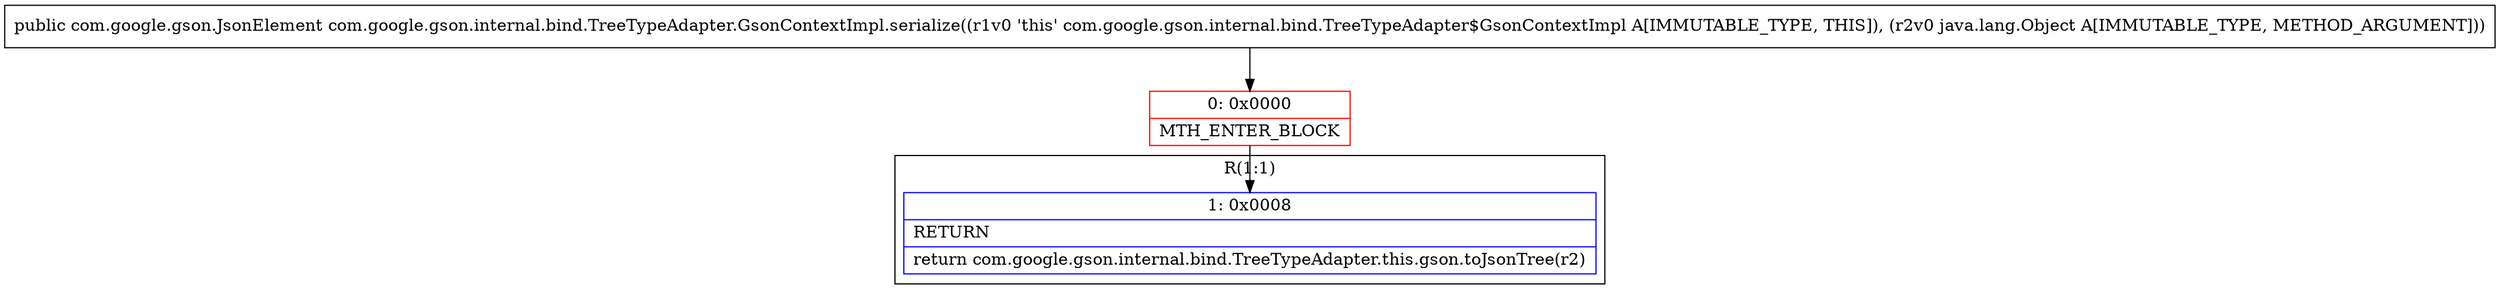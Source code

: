 digraph "CFG forcom.google.gson.internal.bind.TreeTypeAdapter.GsonContextImpl.serialize(Ljava\/lang\/Object;)Lcom\/google\/gson\/JsonElement;" {
subgraph cluster_Region_1927685658 {
label = "R(1:1)";
node [shape=record,color=blue];
Node_1 [shape=record,label="{1\:\ 0x0008|RETURN\l|return com.google.gson.internal.bind.TreeTypeAdapter.this.gson.toJsonTree(r2)\l}"];
}
Node_0 [shape=record,color=red,label="{0\:\ 0x0000|MTH_ENTER_BLOCK\l}"];
MethodNode[shape=record,label="{public com.google.gson.JsonElement com.google.gson.internal.bind.TreeTypeAdapter.GsonContextImpl.serialize((r1v0 'this' com.google.gson.internal.bind.TreeTypeAdapter$GsonContextImpl A[IMMUTABLE_TYPE, THIS]), (r2v0 java.lang.Object A[IMMUTABLE_TYPE, METHOD_ARGUMENT])) }"];
MethodNode -> Node_0;
Node_0 -> Node_1;
}

